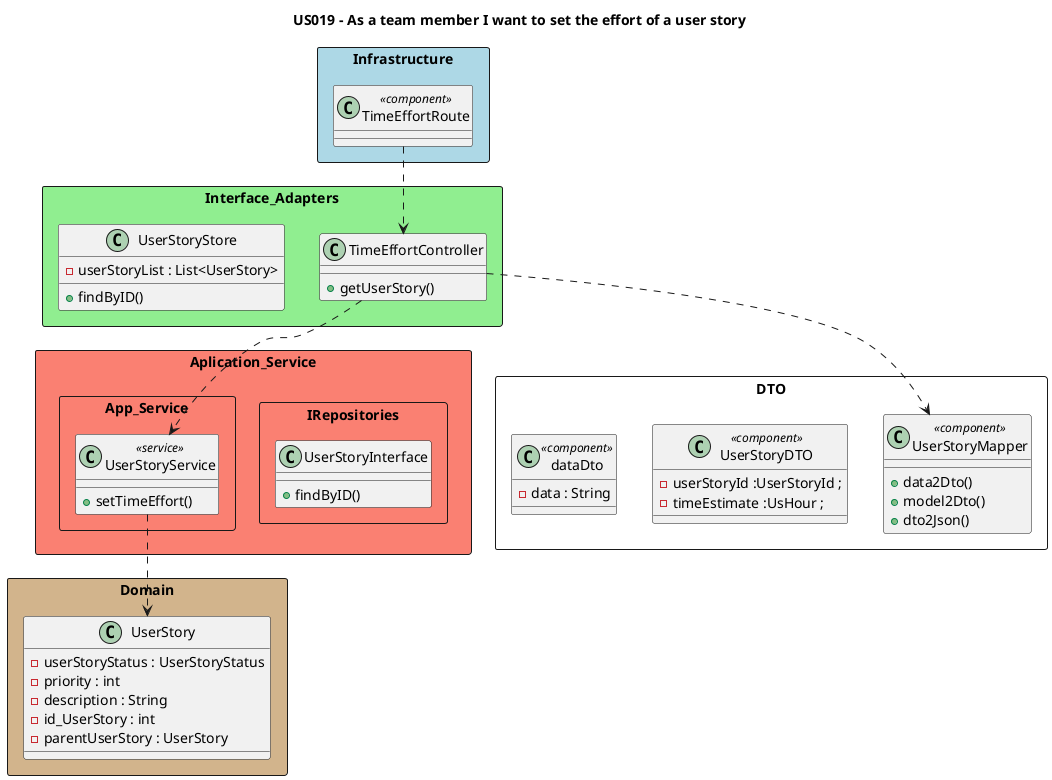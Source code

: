 @startuml
'https://plantuml.com/class-diagram

title US019 - As a team member I want to set the effort of a user story

package Infrastructure <<Rectangle>> #lightblue {
class TimeEffortRoute <<component>>{
}
}

package Interface_Adapters <<Rectangle>> #lightgreen {
class TimeEffortController {
+getUserStory()
}

class UserStoryStore {
-userStoryList : List<UserStory>
+findByID()
}

}


package Aplication_Service <<Rectangle>> #salmon {


package IRepositories <<Rectangle>> {
class UserStoryInterface {
+findByID()
}
}

package App_Service <<Rectangle>> {
class UserStoryService <<service>> {
+setTimeEffort()
}
}
}

package DTO <<Rectangle>> {
class UserStoryMapper <<component>> {
+data2Dto()
+model2Dto()
+dto2Json()
}
class UserStoryDTO <<component>> {
    - userStoryId :UserStoryId ;
    - timeEstimate :UsHour ;
}

class dataDto <<component>> {
-data : String
}

}

package Domain <<Rectangle>> #tan {
class UserStory {
- userStoryStatus : UserStoryStatus
- priority : int
- description : String
- id_UserStory : int
- parentUserStory : UserStory
}
}

TimeEffortRoute ..> TimeEffortController
TimeEffortController ..> UserStoryService
TimeEffortController ..> UserStoryMapper
UserStoryService ..> UserStory

@enduml